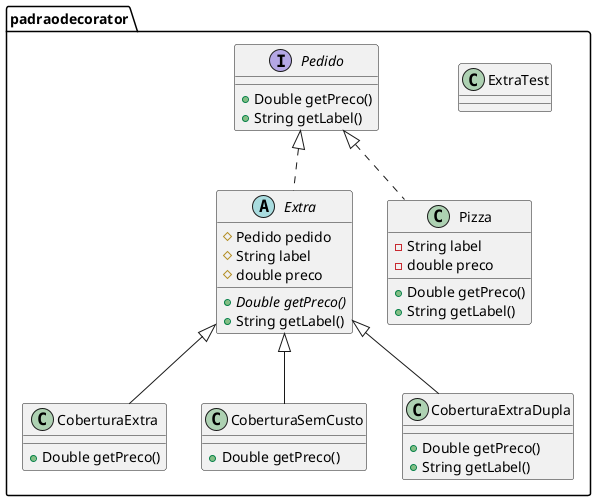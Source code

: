 @startuml
class padraodecorator.ExtraTest {
}
abstract class padraodecorator.Extra {
# Pedido pedido
# String label
# double preco
+ {abstract}Double getPreco()
+ String getLabel()
}
class padraodecorator.CoberturaExtra {
+ Double getPreco()
}
interface padraodecorator.Pedido {
+ Double getPreco()
+ String getLabel()
}
class padraodecorator.CoberturaSemCusto {
+ Double getPreco()
}
class padraodecorator.CoberturaExtraDupla {
+ Double getPreco()
+ String getLabel()
}
class padraodecorator.Pizza {
- String label
- double preco
+ Double getPreco()
+ String getLabel()
}


padraodecorator.Pedido <|.. padraodecorator.Extra
padraodecorator.Extra <|-- padraodecorator.CoberturaExtra
padraodecorator.Extra <|-- padraodecorator.CoberturaSemCusto
padraodecorator.Extra <|-- padraodecorator.CoberturaExtraDupla
padraodecorator.Pedido <|.. padraodecorator.Pizza
@enduml